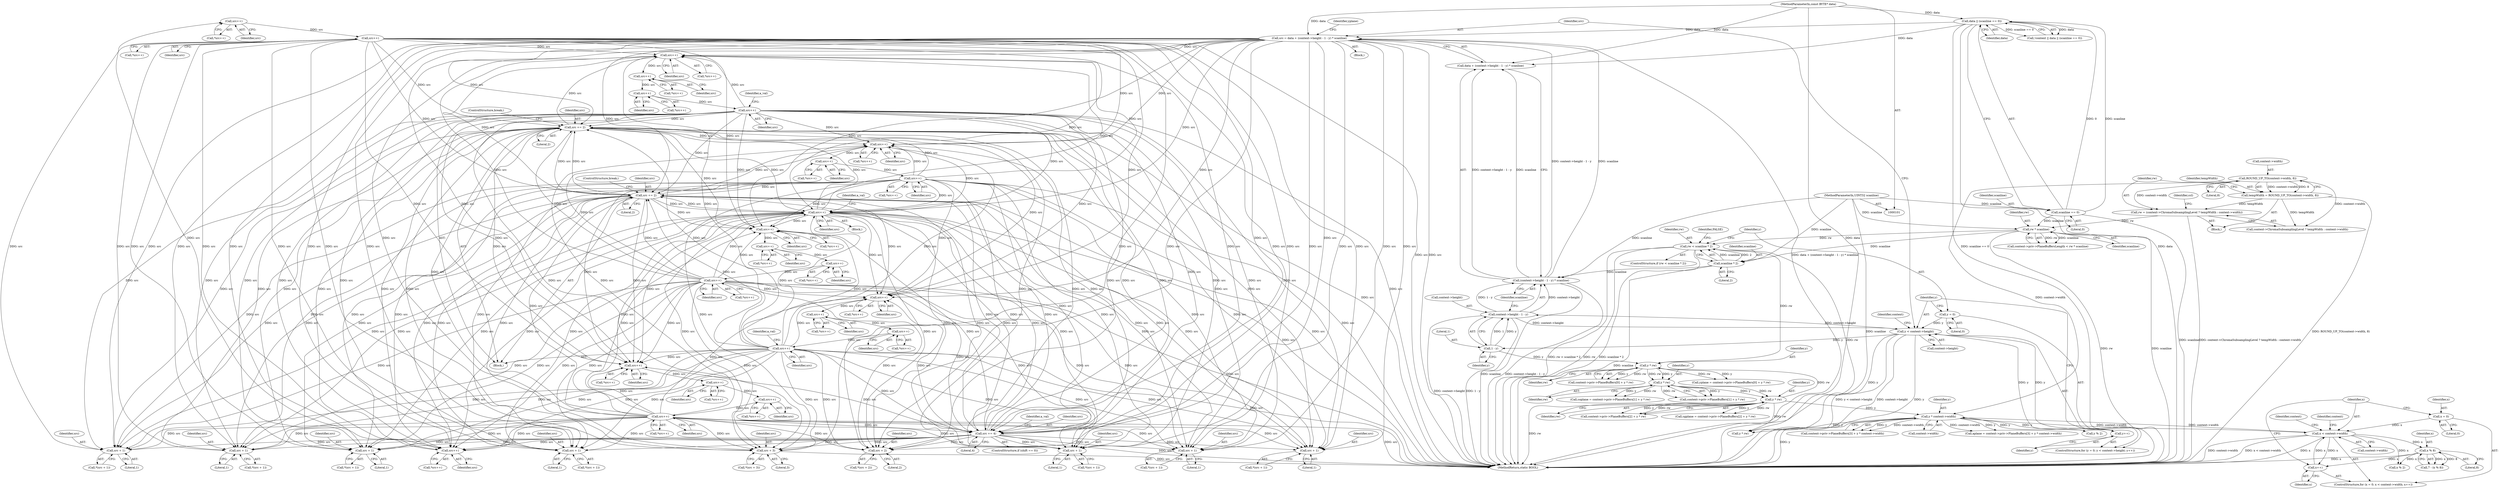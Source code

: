 digraph "0_FreeRDP_d1112c279bd1a327e8e4d0b5f371458bf2579659_5@pointer" {
"1000378" [label="(Call,src++)"];
"1000373" [label="(Call,src++)"];
"1000297" [label="(Call,src++)"];
"1000295" [label="(Call,src++)"];
"1000290" [label="(Call,src++)"];
"1000285" [label="(Call,src++)"];
"1000383" [label="(Call,src++)"];
"1000378" [label="(Call,src++)"];
"1000527" [label="(Call,src += 2)"];
"1000403" [label="(Call,src++)"];
"1000398" [label="(Call,src++)"];
"1000393" [label="(Call,src++)"];
"1000466" [label="(Call,src += 2)"];
"1000671" [label="(Call,src++)"];
"1000322" [label="(Call,src++)"];
"1000317" [label="(Call,src++)"];
"1000312" [label="(Call,src++)"];
"1000307" [label="(Call,src++)"];
"1000197" [label="(Call,src = data + (context->height - 1 - y) * scanline)"];
"1000136" [label="(Call,data || (scanline == 0))"];
"1000103" [label="(MethodParameterIn,const BYTE* data)"];
"1000138" [label="(Call,scanline == 0)"];
"1000104" [label="(MethodParameterIn,UINT32 scanline)"];
"1000201" [label="(Call,(context->height - 1 - y) * scanline)"];
"1000202" [label="(Call,context->height - 1 - y)"];
"1000189" [label="(Call,y < context->height)"];
"1000186" [label="(Call,y = 0)"];
"1000194" [label="(Call,y++)"];
"1000259" [label="(Call,y * context->width)"];
"1000246" [label="(Call,y * rw)"];
"1000233" [label="(Call,y * rw)"];
"1000220" [label="(Call,y * rw)"];
"1000206" [label="(Call,1 - y)"];
"1000178" [label="(Call,rw < scanline * 2)"];
"1000172" [label="(Call,rw * scanline)"];
"1000150" [label="(Call,rw = (context->ChromaSubsamplingLevel ? tempWidth : context->width))"];
"1000143" [label="(Call,tempWidth = ROUND_UP_TO(context->width, 8))"];
"1000145" [label="(Call,ROUND_UP_TO(context->width, 8))"];
"1000180" [label="(Call,scanline * 2)"];
"1000268" [label="(Call,x < context->width)"];
"1000273" [label="(Call,x++)"];
"1000539" [label="(Call,x % 8)"];
"1000265" [label="(Call,x = 0)"];
"1000341" [label="(Call,src++)"];
"1000339" [label="(Call,src++)"];
"1000334" [label="(Call,src++)"];
"1000329" [label="(Call,src++)"];
"1000366" [label="(Call,src++)"];
"1000361" [label="(Call,src++)"];
"1000356" [label="(Call,src++)"];
"1000351" [label="(Call,src++)"];
"1000624" [label="(Call,src += 4)"];
"1000417" [label="(Call,src + 1)"];
"1000423" [label="(Call,src + 1)"];
"1000435" [label="(Call,src + 1)"];
"1000478" [label="(Call,src + 1)"];
"1000484" [label="(Call,src + 1)"];
"1000496" [label="(Call,src + 1)"];
"1000556" [label="(Call,src + 1)"];
"1000568" [label="(Call,src + 2)"];
"1000580" [label="(Call,src + 3)"];
"1000479" [label="(Identifier,src)"];
"1000195" [label="(Identifier,y)"];
"1000498" [label="(Literal,1)"];
"1000104" [label="(MethodParameterIn,UINT32 scanline)"];
"1000340" [label="(Identifier,src)"];
"1000225" [label="(Call,context->priv->PlaneBuffers[1] + y * rw)"];
"1000382" [label="(Call,*src++)"];
"1000172" [label="(Call,rw * scanline)"];
"1000435" [label="(Call,src + 1)"];
"1000178" [label="(Call,rw < scanline * 2)"];
"1000270" [label="(Call,context->width)"];
"1000234" [label="(Identifier,y)"];
"1000103" [label="(MethodParameterIn,const BYTE* data)"];
"1000268" [label="(Call,x < context->width)"];
"1000180" [label="(Call,scanline * 2)"];
"1000251" [label="(Call,context->priv->PlaneBuffers[3] + y * context->width)"];
"1000105" [label="(Block,)"];
"1000196" [label="(Block,)"];
"1000248" [label="(Identifier,rw)"];
"1000351" [label="(Call,src++)"];
"1000194" [label="(Call,y++)"];
"1000334" [label="(Call,src++)"];
"1000378" [label="(Call,src++)"];
"1000580" [label="(Call,src + 3)"];
"1000198" [label="(Identifier,src)"];
"1000137" [label="(Identifier,data)"];
"1000423" [label="(Call,src + 1)"];
"1000624" [label="(Call,src += 4)"];
"1000528" [label="(Identifier,src)"];
"1000568" [label="(Call,src + 2)"];
"1000469" [label="(ControlStructure,break;)"];
"1000632" [label="(Block,)"];
"1000260" [label="(Identifier,y)"];
"1000150" [label="(Call,rw = (context->ChromaSubsamplingLevel ? tempWidth : context->width))"];
"1000417" [label="(Call,src + 1)"];
"1000419" [label="(Literal,1)"];
"1000280" [label="(Block,)"];
"1000397" [label="(Call,*src++)"];
"1000436" [label="(Identifier,src)"];
"1000212" [label="(Call,context->priv->PlaneBuffers[0] + y * rw)"];
"1000558" [label="(Literal,1)"];
"1000777" [label="(Call,y % 2)"];
"1000188" [label="(Literal,0)"];
"1000355" [label="(Call,*src++)"];
"1000181" [label="(Identifier,scanline)"];
"1000403" [label="(Call,src++)"];
"1000485" [label="(Identifier,src)"];
"1000579" [label="(Call,*(src + 3))"];
"1000311" [label="(Call,*src++)"];
"1000321" [label="(Call,*src++)"];
"1000384" [label="(Identifier,src)"];
"1000285" [label="(Call,src++)"];
"1000377" [label="(Call,*src++)"];
"1000182" [label="(Literal,2)"];
"1000152" [label="(Call,context->ChromaSubsamplingLevel ? tempWidth : context->width)"];
"1000246" [label="(Call,y * rw)"];
"1000361" [label="(Call,src++)"];
"1000316" [label="(Call,*src++)"];
"1000530" [label="(ControlStructure,break;)"];
"1000367" [label="(Identifier,src)"];
"1000247" [label="(Identifier,y)"];
"1000222" [label="(Identifier,rw)"];
"1000207" [label="(Literal,1)"];
"1000362" [label="(Identifier,src)"];
"1000289" [label="(Call,*src++)"];
"1000342" [label="(Identifier,src)"];
"1000151" [label="(Identifier,rw)"];
"1000745" [label="(Call,x % 2)"];
"1000496" [label="(Call,src + 1)"];
"1000486" [label="(Literal,1)"];
"1000313" [label="(Identifier,src)"];
"1000527" [label="(Call,src += 2)"];
"1000467" [label="(Identifier,src)"];
"1000360" [label="(Call,*src++)"];
"1000434" [label="(Call,*(src + 1))"];
"1000372" [label="(Call,*src++)"];
"1000145" [label="(Call,ROUND_UP_TO(context->width, 8))"];
"1000177" [label="(ControlStructure,if (rw < scanline * 2))"];
"1000146" [label="(Call,context->width)"];
"1000567" [label="(Call,*(src + 2))"];
"1000357" [label="(Identifier,src)"];
"1000529" [label="(Literal,2)"];
"1000220" [label="(Call,y * rw)"];
"1000161" [label="(Identifier,ccl)"];
"1000356" [label="(Call,src++)"];
"1000286" [label="(Identifier,src)"];
"1000133" [label="(Call,!context || data || (scanline == 0))"];
"1000774" [label="(Identifier,context)"];
"1000269" [label="(Identifier,x)"];
"1000273" [label="(Call,x++)"];
"1000312" [label="(Call,src++)"];
"1000149" [label="(Literal,8)"];
"1000139" [label="(Identifier,scanline)"];
"1000267" [label="(Literal,0)"];
"1000620" [label="(ControlStructure,if (shift == 0))"];
"1000338" [label="(Call,*src++)"];
"1000374" [label="(Identifier,src)"];
"1000392" [label="(Call,*src++)"];
"1000581" [label="(Identifier,src)"];
"1000203" [label="(Call,context->height)"];
"1000480" [label="(Literal,1)"];
"1000297" [label="(Call,src++)"];
"1000350" [label="(Call,*src++)"];
"1000328" [label="(Call,*src++)"];
"1000484" [label="(Call,src + 1)"];
"1000191" [label="(Call,context->height)"];
"1000295" [label="(Call,src++)"];
"1000278" [label="(Identifier,context)"];
"1000333" [label="(Call,*src++)"];
"1000383" [label="(Call,src++)"];
"1000555" [label="(Call,*(src + 1))"];
"1000206" [label="(Call,1 - y)"];
"1000318" [label="(Identifier,src)"];
"1000792" [label="(Call,y * rw)"];
"1000236" [label="(Call,cgplane = context->priv->PlaneBuffers[2] + y * rw)"];
"1000478" [label="(Call,src + 1)"];
"1000187" [label="(Identifier,y)"];
"1000233" [label="(Call,y * rw)"];
"1000418" [label="(Identifier,src)"];
"1000557" [label="(Identifier,src)"];
"1000294" [label="(Call,*src++)"];
"1000569" [label="(Identifier,src)"];
"1000335" [label="(Identifier,src)"];
"1000274" [label="(Identifier,x)"];
"1000742" [label="(Identifier,context)"];
"1000672" [label="(Identifier,src)"];
"1000140" [label="(Literal,0)"];
"1000221" [label="(Identifier,y)"];
"1000365" [label="(Call,*src++)"];
"1000582" [label="(Literal,3)"];
"1000266" [label="(Identifier,x)"];
"1000235" [label="(Identifier,rw)"];
"1000483" [label="(Call,*(src + 1))"];
"1000308" [label="(Identifier,src)"];
"1000238" [label="(Call,context->priv->PlaneBuffers[2] + y * rw)"];
"1000539" [label="(Call,x % 8)"];
"1000209" [label="(Identifier,scanline)"];
"1000261" [label="(Call,context->width)"];
"1000136" [label="(Call,data || (scanline == 0))"];
"1000628" [label="(Identifier,a_val)"];
"1000197" [label="(Call,src = data + (context->height - 1 - y) * scanline)"];
"1000307" [label="(Call,src++)"];
"1000249" [label="(Call,aplane = context->priv->PlaneBuffers[3] + y * context->width)"];
"1000144" [label="(Identifier,tempWidth)"];
"1000468" [label="(Literal,2)"];
"1000184" [label="(Identifier,FALSE)"];
"1000264" [label="(ControlStructure,for (x = 0; x < context->width; x++))"];
"1000398" [label="(Call,src++)"];
"1000166" [label="(Call,context->priv->PlaneBuffersLength < rw * scanline)"];
"1000625" [label="(Identifier,src)"];
"1000341" [label="(Call,src++)"];
"1000143" [label="(Call,tempWidth = ROUND_UP_TO(context->width, 8))"];
"1000300" [label="(Identifier,a_val)"];
"1000186" [label="(Call,y = 0)"];
"1000339" [label="(Call,src++)"];
"1000570" [label="(Literal,2)"];
"1000190" [label="(Identifier,y)"];
"1000626" [label="(Literal,4)"];
"1000416" [label="(Call,*(src + 1))"];
"1000306" [label="(Call,*src++)"];
"1000379" [label="(Identifier,src)"];
"1000138" [label="(Call,scanline == 0)"];
"1000425" [label="(Literal,1)"];
"1000477" [label="(Call,*(src + 1))"];
"1000223" [label="(Call,coplane = context->priv->PlaneBuffers[1] + y * rw)"];
"1000208" [label="(Identifier,y)"];
"1000322" [label="(Call,src++)"];
"1000185" [label="(ControlStructure,for (y = 0; y < context->height; y++))"];
"1000330" [label="(Identifier,src)"];
"1000674" [label="(Identifier,a_val)"];
"1000211" [label="(Identifier,yplane)"];
"1000556" [label="(Call,src + 1)"];
"1000179" [label="(Identifier,rw)"];
"1000394" [label="(Identifier,src)"];
"1000541" [label="(Literal,8)"];
"1000393" [label="(Call,src++)"];
"1000495" [label="(Call,*(src + 1))"];
"1000329" [label="(Call,src++)"];
"1000296" [label="(Identifier,src)"];
"1000290" [label="(Call,src++)"];
"1000373" [label="(Call,src++)"];
"1000317" [label="(Call,src++)"];
"1000841" [label="(MethodReturn,static BOOL)"];
"1000671" [label="(Call,src++)"];
"1000352" [label="(Identifier,src)"];
"1000201" [label="(Call,(context->height - 1 - y) * scanline)"];
"1000402" [label="(Call,*src++)"];
"1000291" [label="(Identifier,src)"];
"1000399" [label="(Identifier,src)"];
"1000298" [label="(Identifier,src)"];
"1000265" [label="(Call,x = 0)"];
"1000202" [label="(Call,context->height - 1 - y)"];
"1000424" [label="(Identifier,src)"];
"1000259" [label="(Call,y * context->width)"];
"1000437" [label="(Literal,1)"];
"1000199" [label="(Call,data + (context->height - 1 - y) * scanline)"];
"1000404" [label="(Identifier,src)"];
"1000323" [label="(Identifier,src)"];
"1000284" [label="(Call,*src++)"];
"1000466" [label="(Call,src += 2)"];
"1000174" [label="(Identifier,scanline)"];
"1000210" [label="(Call,yplane = context->priv->PlaneBuffers[0] + y * rw)"];
"1000537" [label="(Call,7 - (x % 8))"];
"1000497" [label="(Identifier,src)"];
"1000540" [label="(Identifier,x)"];
"1000344" [label="(Identifier,a_val)"];
"1000366" [label="(Call,src++)"];
"1000189" [label="(Call,y < context->height)"];
"1000173" [label="(Identifier,rw)"];
"1000422" [label="(Call,*(src + 1))"];
"1000378" -> "1000377"  [label="AST: "];
"1000378" -> "1000379"  [label="CFG: "];
"1000379" -> "1000378"  [label="AST: "];
"1000377" -> "1000378"  [label="CFG: "];
"1000373" -> "1000378"  [label="DDG: src"];
"1000378" -> "1000383"  [label="DDG: src"];
"1000373" -> "1000372"  [label="AST: "];
"1000373" -> "1000374"  [label="CFG: "];
"1000374" -> "1000373"  [label="AST: "];
"1000372" -> "1000373"  [label="CFG: "];
"1000297" -> "1000373"  [label="DDG: src"];
"1000383" -> "1000373"  [label="DDG: src"];
"1000527" -> "1000373"  [label="DDG: src"];
"1000403" -> "1000373"  [label="DDG: src"];
"1000466" -> "1000373"  [label="DDG: src"];
"1000671" -> "1000373"  [label="DDG: src"];
"1000322" -> "1000373"  [label="DDG: src"];
"1000197" -> "1000373"  [label="DDG: src"];
"1000341" -> "1000373"  [label="DDG: src"];
"1000366" -> "1000373"  [label="DDG: src"];
"1000624" -> "1000373"  [label="DDG: src"];
"1000297" -> "1000280"  [label="AST: "];
"1000297" -> "1000298"  [label="CFG: "];
"1000298" -> "1000297"  [label="AST: "];
"1000300" -> "1000297"  [label="CFG: "];
"1000297" -> "1000841"  [label="DDG: src"];
"1000297" -> "1000285"  [label="DDG: src"];
"1000295" -> "1000297"  [label="DDG: src"];
"1000297" -> "1000307"  [label="DDG: src"];
"1000297" -> "1000329"  [label="DDG: src"];
"1000297" -> "1000351"  [label="DDG: src"];
"1000297" -> "1000393"  [label="DDG: src"];
"1000297" -> "1000417"  [label="DDG: src"];
"1000297" -> "1000423"  [label="DDG: src"];
"1000297" -> "1000435"  [label="DDG: src"];
"1000297" -> "1000466"  [label="DDG: src"];
"1000297" -> "1000478"  [label="DDG: src"];
"1000297" -> "1000484"  [label="DDG: src"];
"1000297" -> "1000496"  [label="DDG: src"];
"1000297" -> "1000527"  [label="DDG: src"];
"1000297" -> "1000556"  [label="DDG: src"];
"1000297" -> "1000568"  [label="DDG: src"];
"1000297" -> "1000580"  [label="DDG: src"];
"1000297" -> "1000624"  [label="DDG: src"];
"1000297" -> "1000671"  [label="DDG: src"];
"1000295" -> "1000294"  [label="AST: "];
"1000295" -> "1000296"  [label="CFG: "];
"1000296" -> "1000295"  [label="AST: "];
"1000294" -> "1000295"  [label="CFG: "];
"1000290" -> "1000295"  [label="DDG: src"];
"1000290" -> "1000289"  [label="AST: "];
"1000290" -> "1000291"  [label="CFG: "];
"1000291" -> "1000290"  [label="AST: "];
"1000289" -> "1000290"  [label="CFG: "];
"1000285" -> "1000290"  [label="DDG: src"];
"1000285" -> "1000284"  [label="AST: "];
"1000285" -> "1000286"  [label="CFG: "];
"1000286" -> "1000285"  [label="AST: "];
"1000284" -> "1000285"  [label="CFG: "];
"1000383" -> "1000285"  [label="DDG: src"];
"1000527" -> "1000285"  [label="DDG: src"];
"1000403" -> "1000285"  [label="DDG: src"];
"1000466" -> "1000285"  [label="DDG: src"];
"1000671" -> "1000285"  [label="DDG: src"];
"1000322" -> "1000285"  [label="DDG: src"];
"1000197" -> "1000285"  [label="DDG: src"];
"1000341" -> "1000285"  [label="DDG: src"];
"1000366" -> "1000285"  [label="DDG: src"];
"1000624" -> "1000285"  [label="DDG: src"];
"1000383" -> "1000382"  [label="AST: "];
"1000383" -> "1000384"  [label="CFG: "];
"1000384" -> "1000383"  [label="AST: "];
"1000382" -> "1000383"  [label="CFG: "];
"1000383" -> "1000841"  [label="DDG: src"];
"1000383" -> "1000307"  [label="DDG: src"];
"1000383" -> "1000329"  [label="DDG: src"];
"1000383" -> "1000351"  [label="DDG: src"];
"1000383" -> "1000393"  [label="DDG: src"];
"1000383" -> "1000417"  [label="DDG: src"];
"1000383" -> "1000423"  [label="DDG: src"];
"1000383" -> "1000435"  [label="DDG: src"];
"1000383" -> "1000466"  [label="DDG: src"];
"1000383" -> "1000478"  [label="DDG: src"];
"1000383" -> "1000484"  [label="DDG: src"];
"1000383" -> "1000496"  [label="DDG: src"];
"1000383" -> "1000527"  [label="DDG: src"];
"1000383" -> "1000556"  [label="DDG: src"];
"1000383" -> "1000568"  [label="DDG: src"];
"1000383" -> "1000580"  [label="DDG: src"];
"1000383" -> "1000624"  [label="DDG: src"];
"1000383" -> "1000671"  [label="DDG: src"];
"1000527" -> "1000280"  [label="AST: "];
"1000527" -> "1000529"  [label="CFG: "];
"1000528" -> "1000527"  [label="AST: "];
"1000529" -> "1000527"  [label="AST: "];
"1000530" -> "1000527"  [label="CFG: "];
"1000527" -> "1000841"  [label="DDG: src"];
"1000527" -> "1000307"  [label="DDG: src"];
"1000527" -> "1000329"  [label="DDG: src"];
"1000527" -> "1000351"  [label="DDG: src"];
"1000527" -> "1000393"  [label="DDG: src"];
"1000527" -> "1000417"  [label="DDG: src"];
"1000527" -> "1000423"  [label="DDG: src"];
"1000527" -> "1000435"  [label="DDG: src"];
"1000527" -> "1000466"  [label="DDG: src"];
"1000527" -> "1000478"  [label="DDG: src"];
"1000527" -> "1000484"  [label="DDG: src"];
"1000527" -> "1000496"  [label="DDG: src"];
"1000403" -> "1000527"  [label="DDG: src"];
"1000466" -> "1000527"  [label="DDG: src"];
"1000671" -> "1000527"  [label="DDG: src"];
"1000322" -> "1000527"  [label="DDG: src"];
"1000197" -> "1000527"  [label="DDG: src"];
"1000341" -> "1000527"  [label="DDG: src"];
"1000366" -> "1000527"  [label="DDG: src"];
"1000624" -> "1000527"  [label="DDG: src"];
"1000527" -> "1000556"  [label="DDG: src"];
"1000527" -> "1000568"  [label="DDG: src"];
"1000527" -> "1000580"  [label="DDG: src"];
"1000527" -> "1000624"  [label="DDG: src"];
"1000527" -> "1000671"  [label="DDG: src"];
"1000403" -> "1000402"  [label="AST: "];
"1000403" -> "1000404"  [label="CFG: "];
"1000404" -> "1000403"  [label="AST: "];
"1000402" -> "1000403"  [label="CFG: "];
"1000403" -> "1000841"  [label="DDG: src"];
"1000403" -> "1000307"  [label="DDG: src"];
"1000403" -> "1000329"  [label="DDG: src"];
"1000403" -> "1000351"  [label="DDG: src"];
"1000403" -> "1000393"  [label="DDG: src"];
"1000398" -> "1000403"  [label="DDG: src"];
"1000403" -> "1000417"  [label="DDG: src"];
"1000403" -> "1000423"  [label="DDG: src"];
"1000403" -> "1000435"  [label="DDG: src"];
"1000403" -> "1000466"  [label="DDG: src"];
"1000403" -> "1000478"  [label="DDG: src"];
"1000403" -> "1000484"  [label="DDG: src"];
"1000403" -> "1000496"  [label="DDG: src"];
"1000403" -> "1000556"  [label="DDG: src"];
"1000403" -> "1000568"  [label="DDG: src"];
"1000403" -> "1000580"  [label="DDG: src"];
"1000403" -> "1000624"  [label="DDG: src"];
"1000403" -> "1000671"  [label="DDG: src"];
"1000398" -> "1000397"  [label="AST: "];
"1000398" -> "1000399"  [label="CFG: "];
"1000399" -> "1000398"  [label="AST: "];
"1000397" -> "1000398"  [label="CFG: "];
"1000393" -> "1000398"  [label="DDG: src"];
"1000393" -> "1000392"  [label="AST: "];
"1000393" -> "1000394"  [label="CFG: "];
"1000394" -> "1000393"  [label="AST: "];
"1000392" -> "1000393"  [label="CFG: "];
"1000466" -> "1000393"  [label="DDG: src"];
"1000671" -> "1000393"  [label="DDG: src"];
"1000322" -> "1000393"  [label="DDG: src"];
"1000197" -> "1000393"  [label="DDG: src"];
"1000341" -> "1000393"  [label="DDG: src"];
"1000366" -> "1000393"  [label="DDG: src"];
"1000624" -> "1000393"  [label="DDG: src"];
"1000466" -> "1000280"  [label="AST: "];
"1000466" -> "1000468"  [label="CFG: "];
"1000467" -> "1000466"  [label="AST: "];
"1000468" -> "1000466"  [label="AST: "];
"1000469" -> "1000466"  [label="CFG: "];
"1000466" -> "1000841"  [label="DDG: src"];
"1000466" -> "1000307"  [label="DDG: src"];
"1000466" -> "1000329"  [label="DDG: src"];
"1000466" -> "1000351"  [label="DDG: src"];
"1000466" -> "1000417"  [label="DDG: src"];
"1000466" -> "1000423"  [label="DDG: src"];
"1000466" -> "1000435"  [label="DDG: src"];
"1000671" -> "1000466"  [label="DDG: src"];
"1000322" -> "1000466"  [label="DDG: src"];
"1000197" -> "1000466"  [label="DDG: src"];
"1000341" -> "1000466"  [label="DDG: src"];
"1000366" -> "1000466"  [label="DDG: src"];
"1000624" -> "1000466"  [label="DDG: src"];
"1000466" -> "1000478"  [label="DDG: src"];
"1000466" -> "1000484"  [label="DDG: src"];
"1000466" -> "1000496"  [label="DDG: src"];
"1000466" -> "1000556"  [label="DDG: src"];
"1000466" -> "1000568"  [label="DDG: src"];
"1000466" -> "1000580"  [label="DDG: src"];
"1000466" -> "1000624"  [label="DDG: src"];
"1000466" -> "1000671"  [label="DDG: src"];
"1000671" -> "1000632"  [label="AST: "];
"1000671" -> "1000672"  [label="CFG: "];
"1000672" -> "1000671"  [label="AST: "];
"1000674" -> "1000671"  [label="CFG: "];
"1000671" -> "1000841"  [label="DDG: src"];
"1000671" -> "1000307"  [label="DDG: src"];
"1000671" -> "1000329"  [label="DDG: src"];
"1000671" -> "1000351"  [label="DDG: src"];
"1000671" -> "1000417"  [label="DDG: src"];
"1000671" -> "1000423"  [label="DDG: src"];
"1000671" -> "1000435"  [label="DDG: src"];
"1000671" -> "1000478"  [label="DDG: src"];
"1000671" -> "1000484"  [label="DDG: src"];
"1000671" -> "1000496"  [label="DDG: src"];
"1000671" -> "1000556"  [label="DDG: src"];
"1000671" -> "1000568"  [label="DDG: src"];
"1000671" -> "1000580"  [label="DDG: src"];
"1000671" -> "1000624"  [label="DDG: src"];
"1000322" -> "1000671"  [label="DDG: src"];
"1000197" -> "1000671"  [label="DDG: src"];
"1000341" -> "1000671"  [label="DDG: src"];
"1000366" -> "1000671"  [label="DDG: src"];
"1000624" -> "1000671"  [label="DDG: src"];
"1000322" -> "1000321"  [label="AST: "];
"1000322" -> "1000323"  [label="CFG: "];
"1000323" -> "1000322"  [label="AST: "];
"1000321" -> "1000322"  [label="CFG: "];
"1000322" -> "1000841"  [label="DDG: src"];
"1000322" -> "1000307"  [label="DDG: src"];
"1000317" -> "1000322"  [label="DDG: src"];
"1000322" -> "1000329"  [label="DDG: src"];
"1000322" -> "1000351"  [label="DDG: src"];
"1000322" -> "1000417"  [label="DDG: src"];
"1000322" -> "1000423"  [label="DDG: src"];
"1000322" -> "1000435"  [label="DDG: src"];
"1000322" -> "1000478"  [label="DDG: src"];
"1000322" -> "1000484"  [label="DDG: src"];
"1000322" -> "1000496"  [label="DDG: src"];
"1000322" -> "1000556"  [label="DDG: src"];
"1000322" -> "1000568"  [label="DDG: src"];
"1000322" -> "1000580"  [label="DDG: src"];
"1000322" -> "1000624"  [label="DDG: src"];
"1000317" -> "1000316"  [label="AST: "];
"1000317" -> "1000318"  [label="CFG: "];
"1000318" -> "1000317"  [label="AST: "];
"1000316" -> "1000317"  [label="CFG: "];
"1000312" -> "1000317"  [label="DDG: src"];
"1000312" -> "1000311"  [label="AST: "];
"1000312" -> "1000313"  [label="CFG: "];
"1000313" -> "1000312"  [label="AST: "];
"1000311" -> "1000312"  [label="CFG: "];
"1000307" -> "1000312"  [label="DDG: src"];
"1000307" -> "1000306"  [label="AST: "];
"1000307" -> "1000308"  [label="CFG: "];
"1000308" -> "1000307"  [label="AST: "];
"1000306" -> "1000307"  [label="CFG: "];
"1000197" -> "1000307"  [label="DDG: src"];
"1000341" -> "1000307"  [label="DDG: src"];
"1000366" -> "1000307"  [label="DDG: src"];
"1000624" -> "1000307"  [label="DDG: src"];
"1000197" -> "1000196"  [label="AST: "];
"1000197" -> "1000199"  [label="CFG: "];
"1000198" -> "1000197"  [label="AST: "];
"1000199" -> "1000197"  [label="AST: "];
"1000211" -> "1000197"  [label="CFG: "];
"1000197" -> "1000841"  [label="DDG: data + (context->height - 1 - y) * scanline"];
"1000197" -> "1000841"  [label="DDG: src"];
"1000136" -> "1000197"  [label="DDG: data"];
"1000103" -> "1000197"  [label="DDG: data"];
"1000201" -> "1000197"  [label="DDG: context->height - 1 - y"];
"1000201" -> "1000197"  [label="DDG: scanline"];
"1000197" -> "1000329"  [label="DDG: src"];
"1000197" -> "1000351"  [label="DDG: src"];
"1000197" -> "1000417"  [label="DDG: src"];
"1000197" -> "1000423"  [label="DDG: src"];
"1000197" -> "1000435"  [label="DDG: src"];
"1000197" -> "1000478"  [label="DDG: src"];
"1000197" -> "1000484"  [label="DDG: src"];
"1000197" -> "1000496"  [label="DDG: src"];
"1000197" -> "1000556"  [label="DDG: src"];
"1000197" -> "1000568"  [label="DDG: src"];
"1000197" -> "1000580"  [label="DDG: src"];
"1000197" -> "1000624"  [label="DDG: src"];
"1000136" -> "1000133"  [label="AST: "];
"1000136" -> "1000137"  [label="CFG: "];
"1000136" -> "1000138"  [label="CFG: "];
"1000137" -> "1000136"  [label="AST: "];
"1000138" -> "1000136"  [label="AST: "];
"1000133" -> "1000136"  [label="CFG: "];
"1000136" -> "1000841"  [label="DDG: scanline == 0"];
"1000136" -> "1000841"  [label="DDG: data"];
"1000136" -> "1000133"  [label="DDG: data"];
"1000136" -> "1000133"  [label="DDG: scanline == 0"];
"1000103" -> "1000136"  [label="DDG: data"];
"1000138" -> "1000136"  [label="DDG: scanline"];
"1000138" -> "1000136"  [label="DDG: 0"];
"1000136" -> "1000199"  [label="DDG: data"];
"1000103" -> "1000101"  [label="AST: "];
"1000103" -> "1000841"  [label="DDG: data"];
"1000103" -> "1000199"  [label="DDG: data"];
"1000138" -> "1000140"  [label="CFG: "];
"1000139" -> "1000138"  [label="AST: "];
"1000140" -> "1000138"  [label="AST: "];
"1000138" -> "1000841"  [label="DDG: scanline"];
"1000104" -> "1000138"  [label="DDG: scanline"];
"1000138" -> "1000172"  [label="DDG: scanline"];
"1000104" -> "1000101"  [label="AST: "];
"1000104" -> "1000841"  [label="DDG: scanline"];
"1000104" -> "1000172"  [label="DDG: scanline"];
"1000104" -> "1000180"  [label="DDG: scanline"];
"1000104" -> "1000201"  [label="DDG: scanline"];
"1000201" -> "1000199"  [label="AST: "];
"1000201" -> "1000209"  [label="CFG: "];
"1000202" -> "1000201"  [label="AST: "];
"1000209" -> "1000201"  [label="AST: "];
"1000199" -> "1000201"  [label="CFG: "];
"1000201" -> "1000841"  [label="DDG: scanline"];
"1000201" -> "1000841"  [label="DDG: context->height - 1 - y"];
"1000201" -> "1000199"  [label="DDG: context->height - 1 - y"];
"1000201" -> "1000199"  [label="DDG: scanline"];
"1000202" -> "1000201"  [label="DDG: context->height"];
"1000202" -> "1000201"  [label="DDG: 1 - y"];
"1000180" -> "1000201"  [label="DDG: scanline"];
"1000202" -> "1000206"  [label="CFG: "];
"1000203" -> "1000202"  [label="AST: "];
"1000206" -> "1000202"  [label="AST: "];
"1000209" -> "1000202"  [label="CFG: "];
"1000202" -> "1000841"  [label="DDG: 1 - y"];
"1000202" -> "1000841"  [label="DDG: context->height"];
"1000202" -> "1000189"  [label="DDG: context->height"];
"1000189" -> "1000202"  [label="DDG: context->height"];
"1000206" -> "1000202"  [label="DDG: 1"];
"1000206" -> "1000202"  [label="DDG: y"];
"1000189" -> "1000185"  [label="AST: "];
"1000189" -> "1000191"  [label="CFG: "];
"1000190" -> "1000189"  [label="AST: "];
"1000191" -> "1000189"  [label="AST: "];
"1000198" -> "1000189"  [label="CFG: "];
"1000774" -> "1000189"  [label="CFG: "];
"1000189" -> "1000841"  [label="DDG: y"];
"1000189" -> "1000841"  [label="DDG: y < context->height"];
"1000189" -> "1000841"  [label="DDG: context->height"];
"1000186" -> "1000189"  [label="DDG: y"];
"1000194" -> "1000189"  [label="DDG: y"];
"1000189" -> "1000206"  [label="DDG: y"];
"1000189" -> "1000777"  [label="DDG: y"];
"1000189" -> "1000792"  [label="DDG: y"];
"1000186" -> "1000185"  [label="AST: "];
"1000186" -> "1000188"  [label="CFG: "];
"1000187" -> "1000186"  [label="AST: "];
"1000188" -> "1000186"  [label="AST: "];
"1000190" -> "1000186"  [label="CFG: "];
"1000194" -> "1000185"  [label="AST: "];
"1000194" -> "1000195"  [label="CFG: "];
"1000195" -> "1000194"  [label="AST: "];
"1000190" -> "1000194"  [label="CFG: "];
"1000259" -> "1000194"  [label="DDG: y"];
"1000259" -> "1000251"  [label="AST: "];
"1000259" -> "1000261"  [label="CFG: "];
"1000260" -> "1000259"  [label="AST: "];
"1000261" -> "1000259"  [label="AST: "];
"1000251" -> "1000259"  [label="CFG: "];
"1000259" -> "1000841"  [label="DDG: y"];
"1000259" -> "1000249"  [label="DDG: y"];
"1000259" -> "1000249"  [label="DDG: context->width"];
"1000259" -> "1000251"  [label="DDG: y"];
"1000259" -> "1000251"  [label="DDG: context->width"];
"1000246" -> "1000259"  [label="DDG: y"];
"1000268" -> "1000259"  [label="DDG: context->width"];
"1000145" -> "1000259"  [label="DDG: context->width"];
"1000259" -> "1000268"  [label="DDG: context->width"];
"1000259" -> "1000777"  [label="DDG: y"];
"1000259" -> "1000792"  [label="DDG: y"];
"1000246" -> "1000238"  [label="AST: "];
"1000246" -> "1000248"  [label="CFG: "];
"1000247" -> "1000246"  [label="AST: "];
"1000248" -> "1000246"  [label="AST: "];
"1000238" -> "1000246"  [label="CFG: "];
"1000246" -> "1000841"  [label="DDG: rw"];
"1000246" -> "1000220"  [label="DDG: rw"];
"1000246" -> "1000236"  [label="DDG: y"];
"1000246" -> "1000236"  [label="DDG: rw"];
"1000246" -> "1000238"  [label="DDG: y"];
"1000246" -> "1000238"  [label="DDG: rw"];
"1000233" -> "1000246"  [label="DDG: y"];
"1000233" -> "1000246"  [label="DDG: rw"];
"1000246" -> "1000792"  [label="DDG: rw"];
"1000233" -> "1000225"  [label="AST: "];
"1000233" -> "1000235"  [label="CFG: "];
"1000234" -> "1000233"  [label="AST: "];
"1000235" -> "1000233"  [label="AST: "];
"1000225" -> "1000233"  [label="CFG: "];
"1000233" -> "1000223"  [label="DDG: y"];
"1000233" -> "1000223"  [label="DDG: rw"];
"1000233" -> "1000225"  [label="DDG: y"];
"1000233" -> "1000225"  [label="DDG: rw"];
"1000220" -> "1000233"  [label="DDG: y"];
"1000220" -> "1000233"  [label="DDG: rw"];
"1000220" -> "1000212"  [label="AST: "];
"1000220" -> "1000222"  [label="CFG: "];
"1000221" -> "1000220"  [label="AST: "];
"1000222" -> "1000220"  [label="AST: "];
"1000212" -> "1000220"  [label="CFG: "];
"1000220" -> "1000210"  [label="DDG: y"];
"1000220" -> "1000210"  [label="DDG: rw"];
"1000220" -> "1000212"  [label="DDG: y"];
"1000220" -> "1000212"  [label="DDG: rw"];
"1000206" -> "1000220"  [label="DDG: y"];
"1000178" -> "1000220"  [label="DDG: rw"];
"1000206" -> "1000208"  [label="CFG: "];
"1000207" -> "1000206"  [label="AST: "];
"1000208" -> "1000206"  [label="AST: "];
"1000178" -> "1000177"  [label="AST: "];
"1000178" -> "1000180"  [label="CFG: "];
"1000179" -> "1000178"  [label="AST: "];
"1000180" -> "1000178"  [label="AST: "];
"1000184" -> "1000178"  [label="CFG: "];
"1000187" -> "1000178"  [label="CFG: "];
"1000178" -> "1000841"  [label="DDG: rw < scanline * 2"];
"1000178" -> "1000841"  [label="DDG: rw"];
"1000178" -> "1000841"  [label="DDG: scanline * 2"];
"1000172" -> "1000178"  [label="DDG: rw"];
"1000180" -> "1000178"  [label="DDG: scanline"];
"1000180" -> "1000178"  [label="DDG: 2"];
"1000178" -> "1000792"  [label="DDG: rw"];
"1000172" -> "1000166"  [label="AST: "];
"1000172" -> "1000174"  [label="CFG: "];
"1000173" -> "1000172"  [label="AST: "];
"1000174" -> "1000172"  [label="AST: "];
"1000166" -> "1000172"  [label="CFG: "];
"1000172" -> "1000841"  [label="DDG: rw"];
"1000172" -> "1000841"  [label="DDG: scanline"];
"1000172" -> "1000166"  [label="DDG: rw"];
"1000172" -> "1000166"  [label="DDG: scanline"];
"1000150" -> "1000172"  [label="DDG: rw"];
"1000172" -> "1000180"  [label="DDG: scanline"];
"1000150" -> "1000105"  [label="AST: "];
"1000150" -> "1000152"  [label="CFG: "];
"1000151" -> "1000150"  [label="AST: "];
"1000152" -> "1000150"  [label="AST: "];
"1000161" -> "1000150"  [label="CFG: "];
"1000150" -> "1000841"  [label="DDG: context->ChromaSubsamplingLevel ? tempWidth : context->width"];
"1000143" -> "1000150"  [label="DDG: tempWidth"];
"1000145" -> "1000150"  [label="DDG: context->width"];
"1000143" -> "1000105"  [label="AST: "];
"1000143" -> "1000145"  [label="CFG: "];
"1000144" -> "1000143"  [label="AST: "];
"1000145" -> "1000143"  [label="AST: "];
"1000151" -> "1000143"  [label="CFG: "];
"1000143" -> "1000841"  [label="DDG: ROUND_UP_TO(context->width, 8)"];
"1000145" -> "1000143"  [label="DDG: context->width"];
"1000145" -> "1000143"  [label="DDG: 8"];
"1000143" -> "1000152"  [label="DDG: tempWidth"];
"1000145" -> "1000149"  [label="CFG: "];
"1000146" -> "1000145"  [label="AST: "];
"1000149" -> "1000145"  [label="AST: "];
"1000145" -> "1000152"  [label="DDG: context->width"];
"1000180" -> "1000182"  [label="CFG: "];
"1000181" -> "1000180"  [label="AST: "];
"1000182" -> "1000180"  [label="AST: "];
"1000180" -> "1000841"  [label="DDG: scanline"];
"1000268" -> "1000264"  [label="AST: "];
"1000268" -> "1000270"  [label="CFG: "];
"1000269" -> "1000268"  [label="AST: "];
"1000270" -> "1000268"  [label="AST: "];
"1000278" -> "1000268"  [label="CFG: "];
"1000742" -> "1000268"  [label="CFG: "];
"1000268" -> "1000841"  [label="DDG: x"];
"1000268" -> "1000841"  [label="DDG: x < context->width"];
"1000268" -> "1000841"  [label="DDG: context->width"];
"1000273" -> "1000268"  [label="DDG: x"];
"1000265" -> "1000268"  [label="DDG: x"];
"1000268" -> "1000273"  [label="DDG: x"];
"1000268" -> "1000539"  [label="DDG: x"];
"1000268" -> "1000745"  [label="DDG: x"];
"1000273" -> "1000264"  [label="AST: "];
"1000273" -> "1000274"  [label="CFG: "];
"1000274" -> "1000273"  [label="AST: "];
"1000269" -> "1000273"  [label="CFG: "];
"1000539" -> "1000273"  [label="DDG: x"];
"1000539" -> "1000537"  [label="AST: "];
"1000539" -> "1000541"  [label="CFG: "];
"1000540" -> "1000539"  [label="AST: "];
"1000541" -> "1000539"  [label="AST: "];
"1000537" -> "1000539"  [label="CFG: "];
"1000539" -> "1000841"  [label="DDG: x"];
"1000539" -> "1000537"  [label="DDG: x"];
"1000539" -> "1000537"  [label="DDG: 8"];
"1000539" -> "1000745"  [label="DDG: x"];
"1000265" -> "1000264"  [label="AST: "];
"1000265" -> "1000267"  [label="CFG: "];
"1000266" -> "1000265"  [label="AST: "];
"1000267" -> "1000265"  [label="AST: "];
"1000269" -> "1000265"  [label="CFG: "];
"1000341" -> "1000280"  [label="AST: "];
"1000341" -> "1000342"  [label="CFG: "];
"1000342" -> "1000341"  [label="AST: "];
"1000344" -> "1000341"  [label="CFG: "];
"1000341" -> "1000841"  [label="DDG: src"];
"1000341" -> "1000329"  [label="DDG: src"];
"1000339" -> "1000341"  [label="DDG: src"];
"1000341" -> "1000351"  [label="DDG: src"];
"1000341" -> "1000417"  [label="DDG: src"];
"1000341" -> "1000423"  [label="DDG: src"];
"1000341" -> "1000435"  [label="DDG: src"];
"1000341" -> "1000478"  [label="DDG: src"];
"1000341" -> "1000484"  [label="DDG: src"];
"1000341" -> "1000496"  [label="DDG: src"];
"1000341" -> "1000556"  [label="DDG: src"];
"1000341" -> "1000568"  [label="DDG: src"];
"1000341" -> "1000580"  [label="DDG: src"];
"1000341" -> "1000624"  [label="DDG: src"];
"1000339" -> "1000338"  [label="AST: "];
"1000339" -> "1000340"  [label="CFG: "];
"1000340" -> "1000339"  [label="AST: "];
"1000338" -> "1000339"  [label="CFG: "];
"1000334" -> "1000339"  [label="DDG: src"];
"1000334" -> "1000333"  [label="AST: "];
"1000334" -> "1000335"  [label="CFG: "];
"1000335" -> "1000334"  [label="AST: "];
"1000333" -> "1000334"  [label="CFG: "];
"1000329" -> "1000334"  [label="DDG: src"];
"1000329" -> "1000328"  [label="AST: "];
"1000329" -> "1000330"  [label="CFG: "];
"1000330" -> "1000329"  [label="AST: "];
"1000328" -> "1000329"  [label="CFG: "];
"1000366" -> "1000329"  [label="DDG: src"];
"1000624" -> "1000329"  [label="DDG: src"];
"1000366" -> "1000365"  [label="AST: "];
"1000366" -> "1000367"  [label="CFG: "];
"1000367" -> "1000366"  [label="AST: "];
"1000365" -> "1000366"  [label="CFG: "];
"1000366" -> "1000841"  [label="DDG: src"];
"1000366" -> "1000351"  [label="DDG: src"];
"1000361" -> "1000366"  [label="DDG: src"];
"1000366" -> "1000417"  [label="DDG: src"];
"1000366" -> "1000423"  [label="DDG: src"];
"1000366" -> "1000435"  [label="DDG: src"];
"1000366" -> "1000478"  [label="DDG: src"];
"1000366" -> "1000484"  [label="DDG: src"];
"1000366" -> "1000496"  [label="DDG: src"];
"1000366" -> "1000556"  [label="DDG: src"];
"1000366" -> "1000568"  [label="DDG: src"];
"1000366" -> "1000580"  [label="DDG: src"];
"1000366" -> "1000624"  [label="DDG: src"];
"1000361" -> "1000360"  [label="AST: "];
"1000361" -> "1000362"  [label="CFG: "];
"1000362" -> "1000361"  [label="AST: "];
"1000360" -> "1000361"  [label="CFG: "];
"1000356" -> "1000361"  [label="DDG: src"];
"1000356" -> "1000355"  [label="AST: "];
"1000356" -> "1000357"  [label="CFG: "];
"1000357" -> "1000356"  [label="AST: "];
"1000355" -> "1000356"  [label="CFG: "];
"1000351" -> "1000356"  [label="DDG: src"];
"1000351" -> "1000350"  [label="AST: "];
"1000351" -> "1000352"  [label="CFG: "];
"1000352" -> "1000351"  [label="AST: "];
"1000350" -> "1000351"  [label="CFG: "];
"1000624" -> "1000351"  [label="DDG: src"];
"1000624" -> "1000620"  [label="AST: "];
"1000624" -> "1000626"  [label="CFG: "];
"1000625" -> "1000624"  [label="AST: "];
"1000626" -> "1000624"  [label="AST: "];
"1000628" -> "1000624"  [label="CFG: "];
"1000624" -> "1000841"  [label="DDG: src"];
"1000624" -> "1000417"  [label="DDG: src"];
"1000624" -> "1000423"  [label="DDG: src"];
"1000624" -> "1000435"  [label="DDG: src"];
"1000624" -> "1000478"  [label="DDG: src"];
"1000624" -> "1000484"  [label="DDG: src"];
"1000624" -> "1000496"  [label="DDG: src"];
"1000624" -> "1000556"  [label="DDG: src"];
"1000624" -> "1000568"  [label="DDG: src"];
"1000624" -> "1000580"  [label="DDG: src"];
"1000417" -> "1000416"  [label="AST: "];
"1000417" -> "1000419"  [label="CFG: "];
"1000418" -> "1000417"  [label="AST: "];
"1000419" -> "1000417"  [label="AST: "];
"1000416" -> "1000417"  [label="CFG: "];
"1000423" -> "1000422"  [label="AST: "];
"1000423" -> "1000425"  [label="CFG: "];
"1000424" -> "1000423"  [label="AST: "];
"1000425" -> "1000423"  [label="AST: "];
"1000422" -> "1000423"  [label="CFG: "];
"1000435" -> "1000434"  [label="AST: "];
"1000435" -> "1000437"  [label="CFG: "];
"1000436" -> "1000435"  [label="AST: "];
"1000437" -> "1000435"  [label="AST: "];
"1000434" -> "1000435"  [label="CFG: "];
"1000478" -> "1000477"  [label="AST: "];
"1000478" -> "1000480"  [label="CFG: "];
"1000479" -> "1000478"  [label="AST: "];
"1000480" -> "1000478"  [label="AST: "];
"1000477" -> "1000478"  [label="CFG: "];
"1000484" -> "1000483"  [label="AST: "];
"1000484" -> "1000486"  [label="CFG: "];
"1000485" -> "1000484"  [label="AST: "];
"1000486" -> "1000484"  [label="AST: "];
"1000483" -> "1000484"  [label="CFG: "];
"1000496" -> "1000495"  [label="AST: "];
"1000496" -> "1000498"  [label="CFG: "];
"1000497" -> "1000496"  [label="AST: "];
"1000498" -> "1000496"  [label="AST: "];
"1000495" -> "1000496"  [label="CFG: "];
"1000556" -> "1000555"  [label="AST: "];
"1000556" -> "1000558"  [label="CFG: "];
"1000557" -> "1000556"  [label="AST: "];
"1000558" -> "1000556"  [label="AST: "];
"1000555" -> "1000556"  [label="CFG: "];
"1000568" -> "1000567"  [label="AST: "];
"1000568" -> "1000570"  [label="CFG: "];
"1000569" -> "1000568"  [label="AST: "];
"1000570" -> "1000568"  [label="AST: "];
"1000567" -> "1000568"  [label="CFG: "];
"1000580" -> "1000579"  [label="AST: "];
"1000580" -> "1000582"  [label="CFG: "];
"1000581" -> "1000580"  [label="AST: "];
"1000582" -> "1000580"  [label="AST: "];
"1000579" -> "1000580"  [label="CFG: "];
"1000580" -> "1000841"  [label="DDG: src"];
}
